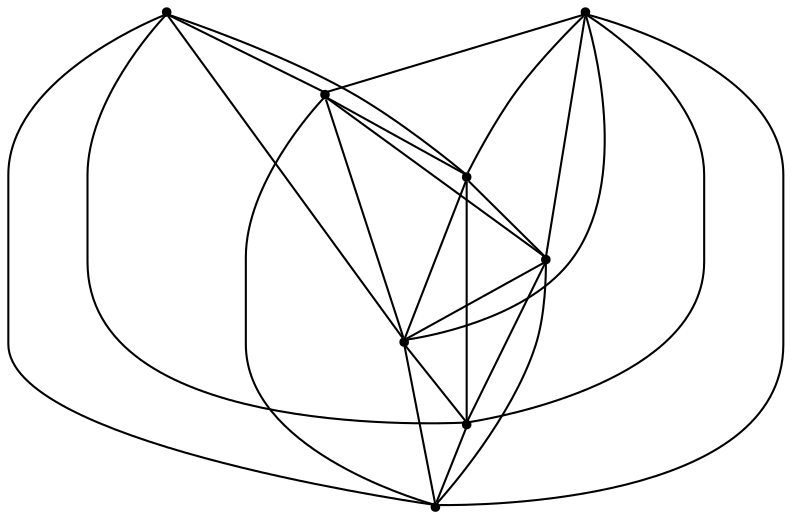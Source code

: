 graph {
  node [shape=point,comment="{\"directed\":false,\"doi\":\"10.1007/978-3-030-35802-0_7\",\"figure\":\"2 (1)\"}"]

  v0 [pos="561.2529628695039,637.20287757428"]
  v1 [pos="508.18512170288324,663.7359642657631"]
  v2 [pos="800.0566266146457,557.6047938711413"]
  v3 [pos="534.7185017846432,584.1369585418677"]
  v4 [pos="481.65278288146317,610.6730656461737"]
  v5 [pos="455.11832974515454,345.339178318521"]
  v6 [pos="455.11832974515454,902.5378140979659"]
  v7 [pos="242.85119370844873,557.6047938711413"]

  v0 -- v1 [id="-1",pos="561.2529628695039,637.20287757428 508.18512170288324,663.7359642657631 508.18512170288324,663.7359642657631 508.18512170288324,663.7359642657631"]
  v7 -- v5 [id="-2",pos="242.85119370844873,557.6047938711413 455.11832974515454,345.339178318521 455.11832974515454,345.339178318521 455.11832974515454,345.339178318521"]
  v7 -- v6 [id="-3",pos="242.85119370844873,557.6047938711413 455.11832974515454,902.5378140979659 455.11832974515454,902.5378140979659 455.11832974515454,902.5378140979659"]
  v7 -- v3 [id="-4",pos="242.85119370844873,557.6047938711413 534.7185017846432,584.1369585418677 534.7185017846432,584.1369585418677 534.7185017846432,584.1369585418677"]
  v7 -- v4 [id="-5",pos="242.85119370844873,557.6047938711413 481.65278288146317,610.6730656461737 481.65278288146317,610.6730656461737 481.65278288146317,610.6730656461737"]
  v4 -- v0 [id="-6",pos="481.65278288146317,610.6730656461737 561.2529628695039,637.20287757428 561.2529628695039,637.20287757428 561.2529628695039,637.20287757428"]
  v7 -- v1 [id="-7",pos="242.85119370844873,557.6047938711413 508.18512170288324,663.7359642657631 508.18512170288324,663.7359642657631 508.18512170288324,663.7359642657631"]
  v7 -- v2 [id="-8",pos="242.85119370844873,557.6047938711413 800.0566266146457,557.6047938711413 800.0566266146457,557.6047938711413 800.0566266146457,557.6047938711413"]
  v6 -- v5 [id="-9",pos="455.11832974515454,902.5378140979659 455.11832974515454,345.339178318521 455.11832974515454,345.339178318521 455.11832974515454,345.339178318521"]
  v6 -- v2 [id="-10",pos="455.11832974515454,902.5378140979659 800.0566266146457,557.6047938711413 800.0566266146457,557.6047938711413 800.0566266146457,557.6047938711413"]
  v6 -- v4 [id="-11",pos="455.11832974515454,902.5378140979659 481.65278288146317,610.6730656461737 481.65278288146317,610.6730656461737 481.65278288146317,610.6730656461737"]
  v6 -- v1 [id="-12",pos="455.11832974515454,902.5378140979659 508.18512170288324,663.7359642657631 508.18512170288324,663.7359642657631 508.18512170288324,663.7359642657631"]
  v1 -- v3 [id="-13",pos="508.18512170288324,663.7359642657631 534.7185017846432,584.1369585418677 534.7185017846432,584.1369585418677 534.7185017846432,584.1369585418677"]
  v5 -- v3 [id="-14",pos="455.11832974515454,345.339178318521 534.7185017846432,584.1369585418677 534.7185017846432,584.1369585418677 534.7185017846432,584.1369585418677"]
  v5 -- v4 [id="-15",pos="455.11832974515454,345.339178318521 481.65278288146317,610.6730656461737 481.65278288146317,610.6730656461737 481.65278288146317,610.6730656461737"]
  v5 -- v2 [id="-16",pos="455.11832974515454,345.339178318521 800.0566266146457,557.6047938711413 800.0566266146457,557.6047938711413 800.0566266146457,557.6047938711413"]
  v4 -- v1 [id="-17",pos="481.65278288146317,610.6730656461737 508.18512170288324,663.7359642657631 508.18512170288324,663.7359642657631 508.18512170288324,663.7359642657631"]
  v4 -- v2 [id="-18",pos="481.65278288146317,610.6730656461737 800.0566266146457,557.6047938711413 800.0566266146457,557.6047938711413 800.0566266146457,557.6047938711413"]
  v4 -- v3 [id="-20",pos="481.65278288146317,610.6730656461737 534.7185017846432,584.1369585418677 534.7185017846432,584.1369585418677 534.7185017846432,584.1369585418677"]
  v1 -- v5 [id="-23",pos="508.18512170288324,663.7359642657631 455.11832974515454,345.339178318521 455.11832974515454,345.339178318521 455.11832974515454,345.339178318521"]
  v0 -- v2 [id="-27",pos="561.2529628695039,637.20287757428 800.0566266146457,557.6047938711413 800.0566266146457,557.6047938711413 800.0566266146457,557.6047938711413"]
  v3 -- v0 [id="-28",pos="534.7185017846432,584.1369585418677 561.2529628695039,637.20287757428 561.2529628695039,637.20287757428 561.2529628695039,637.20287757428"]
  v3 -- v2 [id="-29",pos="534.7185017846432,584.1369585418677 800.0566266146457,557.6047938711413 800.0566266146457,557.6047938711413 800.0566266146457,557.6047938711413"]
  v0 -- v6 [id="-31",pos="561.2529628695039,637.20287757428 455.11832974515454,902.5378140979659 455.11832974515454,902.5378140979659 455.11832974515454,902.5378140979659"]
}